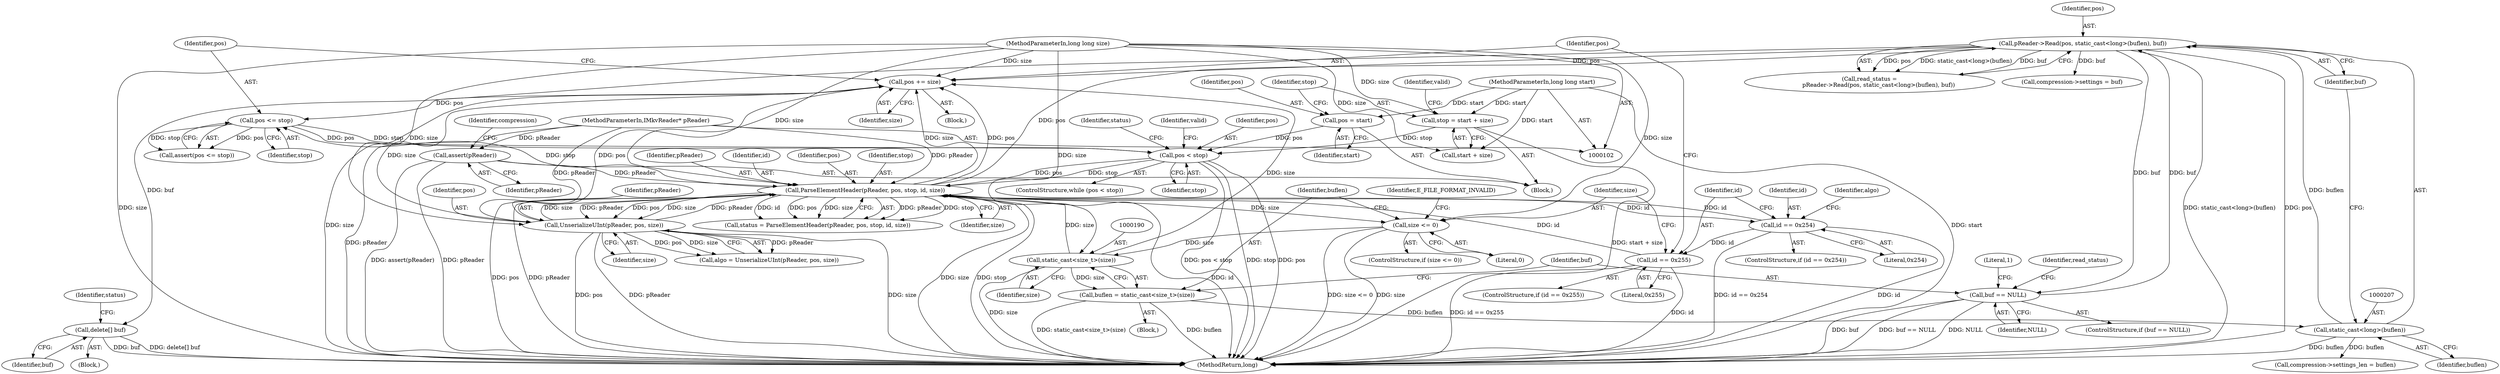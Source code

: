 digraph "0_Android_04839626ed859623901ebd3a5fd483982186b59d_179@API" {
"1000213" [label="(Call,delete[] buf)"];
"1000204" [label="(Call,pReader->Read(pos, static_cast<long>(buflen), buf))"];
"1000136" [label="(Call,ParseElementHeader(pReader, pos, stop, id, size))"];
"1000156" [label="(Call,UnserializeUInt(pReader, pos, size))"];
"1000105" [label="(MethodParameterIn,IMkvReader* pReader)"];
"1000104" [label="(MethodParameterIn,long long size)"];
"1000108" [label="(Call,assert(pReader))"];
"1000127" [label="(Call,pos < stop)"];
"1000113" [label="(Call,pos = start)"];
"1000103" [label="(MethodParameterIn,long long start)"];
"1000231" [label="(Call,pos <= stop)"];
"1000227" [label="(Call,pos += size)"];
"1000189" [label="(Call,static_cast<size_t>(size))"];
"1000181" [label="(Call,size <= 0)"];
"1000117" [label="(Call,stop = start + size)"];
"1000176" [label="(Call,id == 0x255)"];
"1000149" [label="(Call,id == 0x254)"];
"1000206" [label="(Call,static_cast<long>(buflen))"];
"1000187" [label="(Call,buflen = static_cast<size_t>(size))"];
"1000195" [label="(Call,buf == NULL)"];
"1000105" [label="(MethodParameterIn,IMkvReader* pReader)"];
"1000189" [label="(Call,static_cast<size_t>(size))"];
"1000129" [label="(Identifier,stop)"];
"1000178" [label="(Literal,0x255)"];
"1000104" [label="(MethodParameterIn,long long size)"];
"1000195" [label="(Call,buf == NULL)"];
"1000202" [label="(Call,read_status =\n          pReader->Read(pos, static_cast<long>(buflen), buf))"];
"1000216" [label="(Identifier,status)"];
"1000157" [label="(Identifier,pReader)"];
"1000115" [label="(Identifier,start)"];
"1000177" [label="(Identifier,id)"];
"1000136" [label="(Call,ParseElementHeader(pReader, pos, stop, id, size))"];
"1000191" [label="(Identifier,size)"];
"1000108" [label="(Call,assert(pReader))"];
"1000230" [label="(Call,assert(pos <= stop))"];
"1000150" [label="(Identifier,id)"];
"1000197" [label="(Identifier,NULL)"];
"1000200" [label="(Literal,1)"];
"1000227" [label="(Call,pos += size)"];
"1000128" [label="(Identifier,pos)"];
"1000222" [label="(Call,compression->settings_len = buflen)"];
"1000228" [label="(Identifier,pos)"];
"1000119" [label="(Call,start + size)"];
"1000134" [label="(Call,status = ParseElementHeader(pReader, pos, stop, id, size))"];
"1000182" [label="(Identifier,size)"];
"1000156" [label="(Call,UnserializeUInt(pReader, pos, size))"];
"1000209" [label="(Identifier,buf)"];
"1000126" [label="(ControlStructure,while (pos < stop))"];
"1000204" [label="(Call,pReader->Read(pos, static_cast<long>(buflen), buf))"];
"1000212" [label="(Block,)"];
"1000187" [label="(Call,buflen = static_cast<size_t>(size))"];
"1000180" [label="(ControlStructure,if (size <= 0))"];
"1000208" [label="(Identifier,buflen)"];
"1000196" [label="(Identifier,buf)"];
"1000206" [label="(Call,static_cast<long>(buflen))"];
"1000205" [label="(Identifier,pos)"];
"1000231" [label="(Call,pos <= stop)"];
"1000141" [label="(Identifier,size)"];
"1000135" [label="(Identifier,status)"];
"1000188" [label="(Identifier,buflen)"];
"1000117" [label="(Call,stop = start + size)"];
"1000194" [label="(ControlStructure,if (buf == NULL))"];
"1000214" [label="(Identifier,buf)"];
"1000148" [label="(ControlStructure,if (id == 0x254))"];
"1000183" [label="(Literal,0)"];
"1000179" [label="(Block,)"];
"1000111" [label="(Identifier,compression)"];
"1000137" [label="(Identifier,pReader)"];
"1000159" [label="(Identifier,size)"];
"1000155" [label="(Identifier,algo)"];
"1000203" [label="(Identifier,read_status)"];
"1000213" [label="(Call,delete[] buf)"];
"1000181" [label="(Call,size <= 0)"];
"1000176" [label="(Call,id == 0x255)"];
"1000124" [label="(Identifier,valid)"];
"1000232" [label="(Identifier,pos)"];
"1000140" [label="(Identifier,id)"];
"1000158" [label="(Identifier,pos)"];
"1000233" [label="(Identifier,stop)"];
"1000185" [label="(Identifier,E_FILE_FORMAT_INVALID)"];
"1000138" [label="(Identifier,pos)"];
"1000154" [label="(Call,algo = UnserializeUInt(pReader, pos, size))"];
"1000103" [label="(MethodParameterIn,long long start)"];
"1000175" [label="(ControlStructure,if (id == 0x255))"];
"1000149" [label="(Call,id == 0x254)"];
"1000241" [label="(MethodReturn,long)"];
"1000236" [label="(Identifier,valid)"];
"1000114" [label="(Identifier,pos)"];
"1000109" [label="(Identifier,pReader)"];
"1000107" [label="(Block,)"];
"1000229" [label="(Identifier,size)"];
"1000151" [label="(Literal,0x254)"];
"1000139" [label="(Identifier,stop)"];
"1000127" [label="(Call,pos < stop)"];
"1000113" [label="(Call,pos = start)"];
"1000130" [label="(Block,)"];
"1000217" [label="(Call,compression->settings = buf)"];
"1000118" [label="(Identifier,stop)"];
"1000213" -> "1000212"  [label="AST: "];
"1000213" -> "1000214"  [label="CFG: "];
"1000214" -> "1000213"  [label="AST: "];
"1000216" -> "1000213"  [label="CFG: "];
"1000213" -> "1000241"  [label="DDG: buf"];
"1000213" -> "1000241"  [label="DDG: delete[] buf"];
"1000204" -> "1000213"  [label="DDG: buf"];
"1000204" -> "1000202"  [label="AST: "];
"1000204" -> "1000209"  [label="CFG: "];
"1000205" -> "1000204"  [label="AST: "];
"1000206" -> "1000204"  [label="AST: "];
"1000209" -> "1000204"  [label="AST: "];
"1000202" -> "1000204"  [label="CFG: "];
"1000204" -> "1000241"  [label="DDG: static_cast<long>(buflen)"];
"1000204" -> "1000241"  [label="DDG: pos"];
"1000204" -> "1000195"  [label="DDG: buf"];
"1000204" -> "1000202"  [label="DDG: pos"];
"1000204" -> "1000202"  [label="DDG: static_cast<long>(buflen)"];
"1000204" -> "1000202"  [label="DDG: buf"];
"1000136" -> "1000204"  [label="DDG: pos"];
"1000206" -> "1000204"  [label="DDG: buflen"];
"1000195" -> "1000204"  [label="DDG: buf"];
"1000204" -> "1000217"  [label="DDG: buf"];
"1000204" -> "1000227"  [label="DDG: pos"];
"1000136" -> "1000134"  [label="AST: "];
"1000136" -> "1000141"  [label="CFG: "];
"1000137" -> "1000136"  [label="AST: "];
"1000138" -> "1000136"  [label="AST: "];
"1000139" -> "1000136"  [label="AST: "];
"1000140" -> "1000136"  [label="AST: "];
"1000141" -> "1000136"  [label="AST: "];
"1000134" -> "1000136"  [label="CFG: "];
"1000136" -> "1000241"  [label="DDG: size"];
"1000136" -> "1000241"  [label="DDG: stop"];
"1000136" -> "1000241"  [label="DDG: id"];
"1000136" -> "1000241"  [label="DDG: pos"];
"1000136" -> "1000241"  [label="DDG: pReader"];
"1000136" -> "1000134"  [label="DDG: pReader"];
"1000136" -> "1000134"  [label="DDG: stop"];
"1000136" -> "1000134"  [label="DDG: id"];
"1000136" -> "1000134"  [label="DDG: pos"];
"1000136" -> "1000134"  [label="DDG: size"];
"1000156" -> "1000136"  [label="DDG: pReader"];
"1000156" -> "1000136"  [label="DDG: size"];
"1000108" -> "1000136"  [label="DDG: pReader"];
"1000105" -> "1000136"  [label="DDG: pReader"];
"1000127" -> "1000136"  [label="DDG: pos"];
"1000127" -> "1000136"  [label="DDG: stop"];
"1000176" -> "1000136"  [label="DDG: id"];
"1000149" -> "1000136"  [label="DDG: id"];
"1000104" -> "1000136"  [label="DDG: size"];
"1000189" -> "1000136"  [label="DDG: size"];
"1000136" -> "1000149"  [label="DDG: id"];
"1000136" -> "1000156"  [label="DDG: pReader"];
"1000136" -> "1000156"  [label="DDG: pos"];
"1000136" -> "1000156"  [label="DDG: size"];
"1000136" -> "1000181"  [label="DDG: size"];
"1000136" -> "1000227"  [label="DDG: size"];
"1000136" -> "1000227"  [label="DDG: pos"];
"1000136" -> "1000231"  [label="DDG: stop"];
"1000156" -> "1000154"  [label="AST: "];
"1000156" -> "1000159"  [label="CFG: "];
"1000157" -> "1000156"  [label="AST: "];
"1000158" -> "1000156"  [label="AST: "];
"1000159" -> "1000156"  [label="AST: "];
"1000154" -> "1000156"  [label="CFG: "];
"1000156" -> "1000241"  [label="DDG: pReader"];
"1000156" -> "1000241"  [label="DDG: size"];
"1000156" -> "1000241"  [label="DDG: pos"];
"1000156" -> "1000154"  [label="DDG: pReader"];
"1000156" -> "1000154"  [label="DDG: pos"];
"1000156" -> "1000154"  [label="DDG: size"];
"1000105" -> "1000156"  [label="DDG: pReader"];
"1000104" -> "1000156"  [label="DDG: size"];
"1000156" -> "1000227"  [label="DDG: size"];
"1000156" -> "1000227"  [label="DDG: pos"];
"1000105" -> "1000102"  [label="AST: "];
"1000105" -> "1000241"  [label="DDG: pReader"];
"1000105" -> "1000108"  [label="DDG: pReader"];
"1000104" -> "1000102"  [label="AST: "];
"1000104" -> "1000241"  [label="DDG: size"];
"1000104" -> "1000117"  [label="DDG: size"];
"1000104" -> "1000119"  [label="DDG: size"];
"1000104" -> "1000181"  [label="DDG: size"];
"1000104" -> "1000189"  [label="DDG: size"];
"1000104" -> "1000227"  [label="DDG: size"];
"1000108" -> "1000107"  [label="AST: "];
"1000108" -> "1000109"  [label="CFG: "];
"1000109" -> "1000108"  [label="AST: "];
"1000111" -> "1000108"  [label="CFG: "];
"1000108" -> "1000241"  [label="DDG: assert(pReader)"];
"1000108" -> "1000241"  [label="DDG: pReader"];
"1000127" -> "1000126"  [label="AST: "];
"1000127" -> "1000129"  [label="CFG: "];
"1000128" -> "1000127"  [label="AST: "];
"1000129" -> "1000127"  [label="AST: "];
"1000135" -> "1000127"  [label="CFG: "];
"1000236" -> "1000127"  [label="CFG: "];
"1000127" -> "1000241"  [label="DDG: pos < stop"];
"1000127" -> "1000241"  [label="DDG: stop"];
"1000127" -> "1000241"  [label="DDG: pos"];
"1000113" -> "1000127"  [label="DDG: pos"];
"1000231" -> "1000127"  [label="DDG: pos"];
"1000231" -> "1000127"  [label="DDG: stop"];
"1000117" -> "1000127"  [label="DDG: stop"];
"1000113" -> "1000107"  [label="AST: "];
"1000113" -> "1000115"  [label="CFG: "];
"1000114" -> "1000113"  [label="AST: "];
"1000115" -> "1000113"  [label="AST: "];
"1000118" -> "1000113"  [label="CFG: "];
"1000103" -> "1000113"  [label="DDG: start"];
"1000103" -> "1000102"  [label="AST: "];
"1000103" -> "1000241"  [label="DDG: start"];
"1000103" -> "1000117"  [label="DDG: start"];
"1000103" -> "1000119"  [label="DDG: start"];
"1000231" -> "1000230"  [label="AST: "];
"1000231" -> "1000233"  [label="CFG: "];
"1000232" -> "1000231"  [label="AST: "];
"1000233" -> "1000231"  [label="AST: "];
"1000230" -> "1000231"  [label="CFG: "];
"1000231" -> "1000230"  [label="DDG: pos"];
"1000231" -> "1000230"  [label="DDG: stop"];
"1000227" -> "1000231"  [label="DDG: pos"];
"1000227" -> "1000130"  [label="AST: "];
"1000227" -> "1000229"  [label="CFG: "];
"1000228" -> "1000227"  [label="AST: "];
"1000229" -> "1000227"  [label="AST: "];
"1000232" -> "1000227"  [label="CFG: "];
"1000227" -> "1000241"  [label="DDG: size"];
"1000189" -> "1000227"  [label="DDG: size"];
"1000189" -> "1000187"  [label="AST: "];
"1000189" -> "1000191"  [label="CFG: "];
"1000190" -> "1000189"  [label="AST: "];
"1000191" -> "1000189"  [label="AST: "];
"1000187" -> "1000189"  [label="CFG: "];
"1000189" -> "1000241"  [label="DDG: size"];
"1000189" -> "1000187"  [label="DDG: size"];
"1000181" -> "1000189"  [label="DDG: size"];
"1000181" -> "1000180"  [label="AST: "];
"1000181" -> "1000183"  [label="CFG: "];
"1000182" -> "1000181"  [label="AST: "];
"1000183" -> "1000181"  [label="AST: "];
"1000185" -> "1000181"  [label="CFG: "];
"1000188" -> "1000181"  [label="CFG: "];
"1000181" -> "1000241"  [label="DDG: size <= 0"];
"1000181" -> "1000241"  [label="DDG: size"];
"1000117" -> "1000107"  [label="AST: "];
"1000117" -> "1000119"  [label="CFG: "];
"1000118" -> "1000117"  [label="AST: "];
"1000119" -> "1000117"  [label="AST: "];
"1000124" -> "1000117"  [label="CFG: "];
"1000117" -> "1000241"  [label="DDG: start + size"];
"1000176" -> "1000175"  [label="AST: "];
"1000176" -> "1000178"  [label="CFG: "];
"1000177" -> "1000176"  [label="AST: "];
"1000178" -> "1000176"  [label="AST: "];
"1000182" -> "1000176"  [label="CFG: "];
"1000228" -> "1000176"  [label="CFG: "];
"1000176" -> "1000241"  [label="DDG: id == 0x255"];
"1000176" -> "1000241"  [label="DDG: id"];
"1000149" -> "1000176"  [label="DDG: id"];
"1000149" -> "1000148"  [label="AST: "];
"1000149" -> "1000151"  [label="CFG: "];
"1000150" -> "1000149"  [label="AST: "];
"1000151" -> "1000149"  [label="AST: "];
"1000155" -> "1000149"  [label="CFG: "];
"1000177" -> "1000149"  [label="CFG: "];
"1000149" -> "1000241"  [label="DDG: id == 0x254"];
"1000149" -> "1000241"  [label="DDG: id"];
"1000206" -> "1000208"  [label="CFG: "];
"1000207" -> "1000206"  [label="AST: "];
"1000208" -> "1000206"  [label="AST: "];
"1000209" -> "1000206"  [label="CFG: "];
"1000206" -> "1000241"  [label="DDG: buflen"];
"1000187" -> "1000206"  [label="DDG: buflen"];
"1000206" -> "1000222"  [label="DDG: buflen"];
"1000187" -> "1000179"  [label="AST: "];
"1000188" -> "1000187"  [label="AST: "];
"1000196" -> "1000187"  [label="CFG: "];
"1000187" -> "1000241"  [label="DDG: buflen"];
"1000187" -> "1000241"  [label="DDG: static_cast<size_t>(size)"];
"1000195" -> "1000194"  [label="AST: "];
"1000195" -> "1000197"  [label="CFG: "];
"1000196" -> "1000195"  [label="AST: "];
"1000197" -> "1000195"  [label="AST: "];
"1000200" -> "1000195"  [label="CFG: "];
"1000203" -> "1000195"  [label="CFG: "];
"1000195" -> "1000241"  [label="DDG: buf == NULL"];
"1000195" -> "1000241"  [label="DDG: NULL"];
"1000195" -> "1000241"  [label="DDG: buf"];
}
